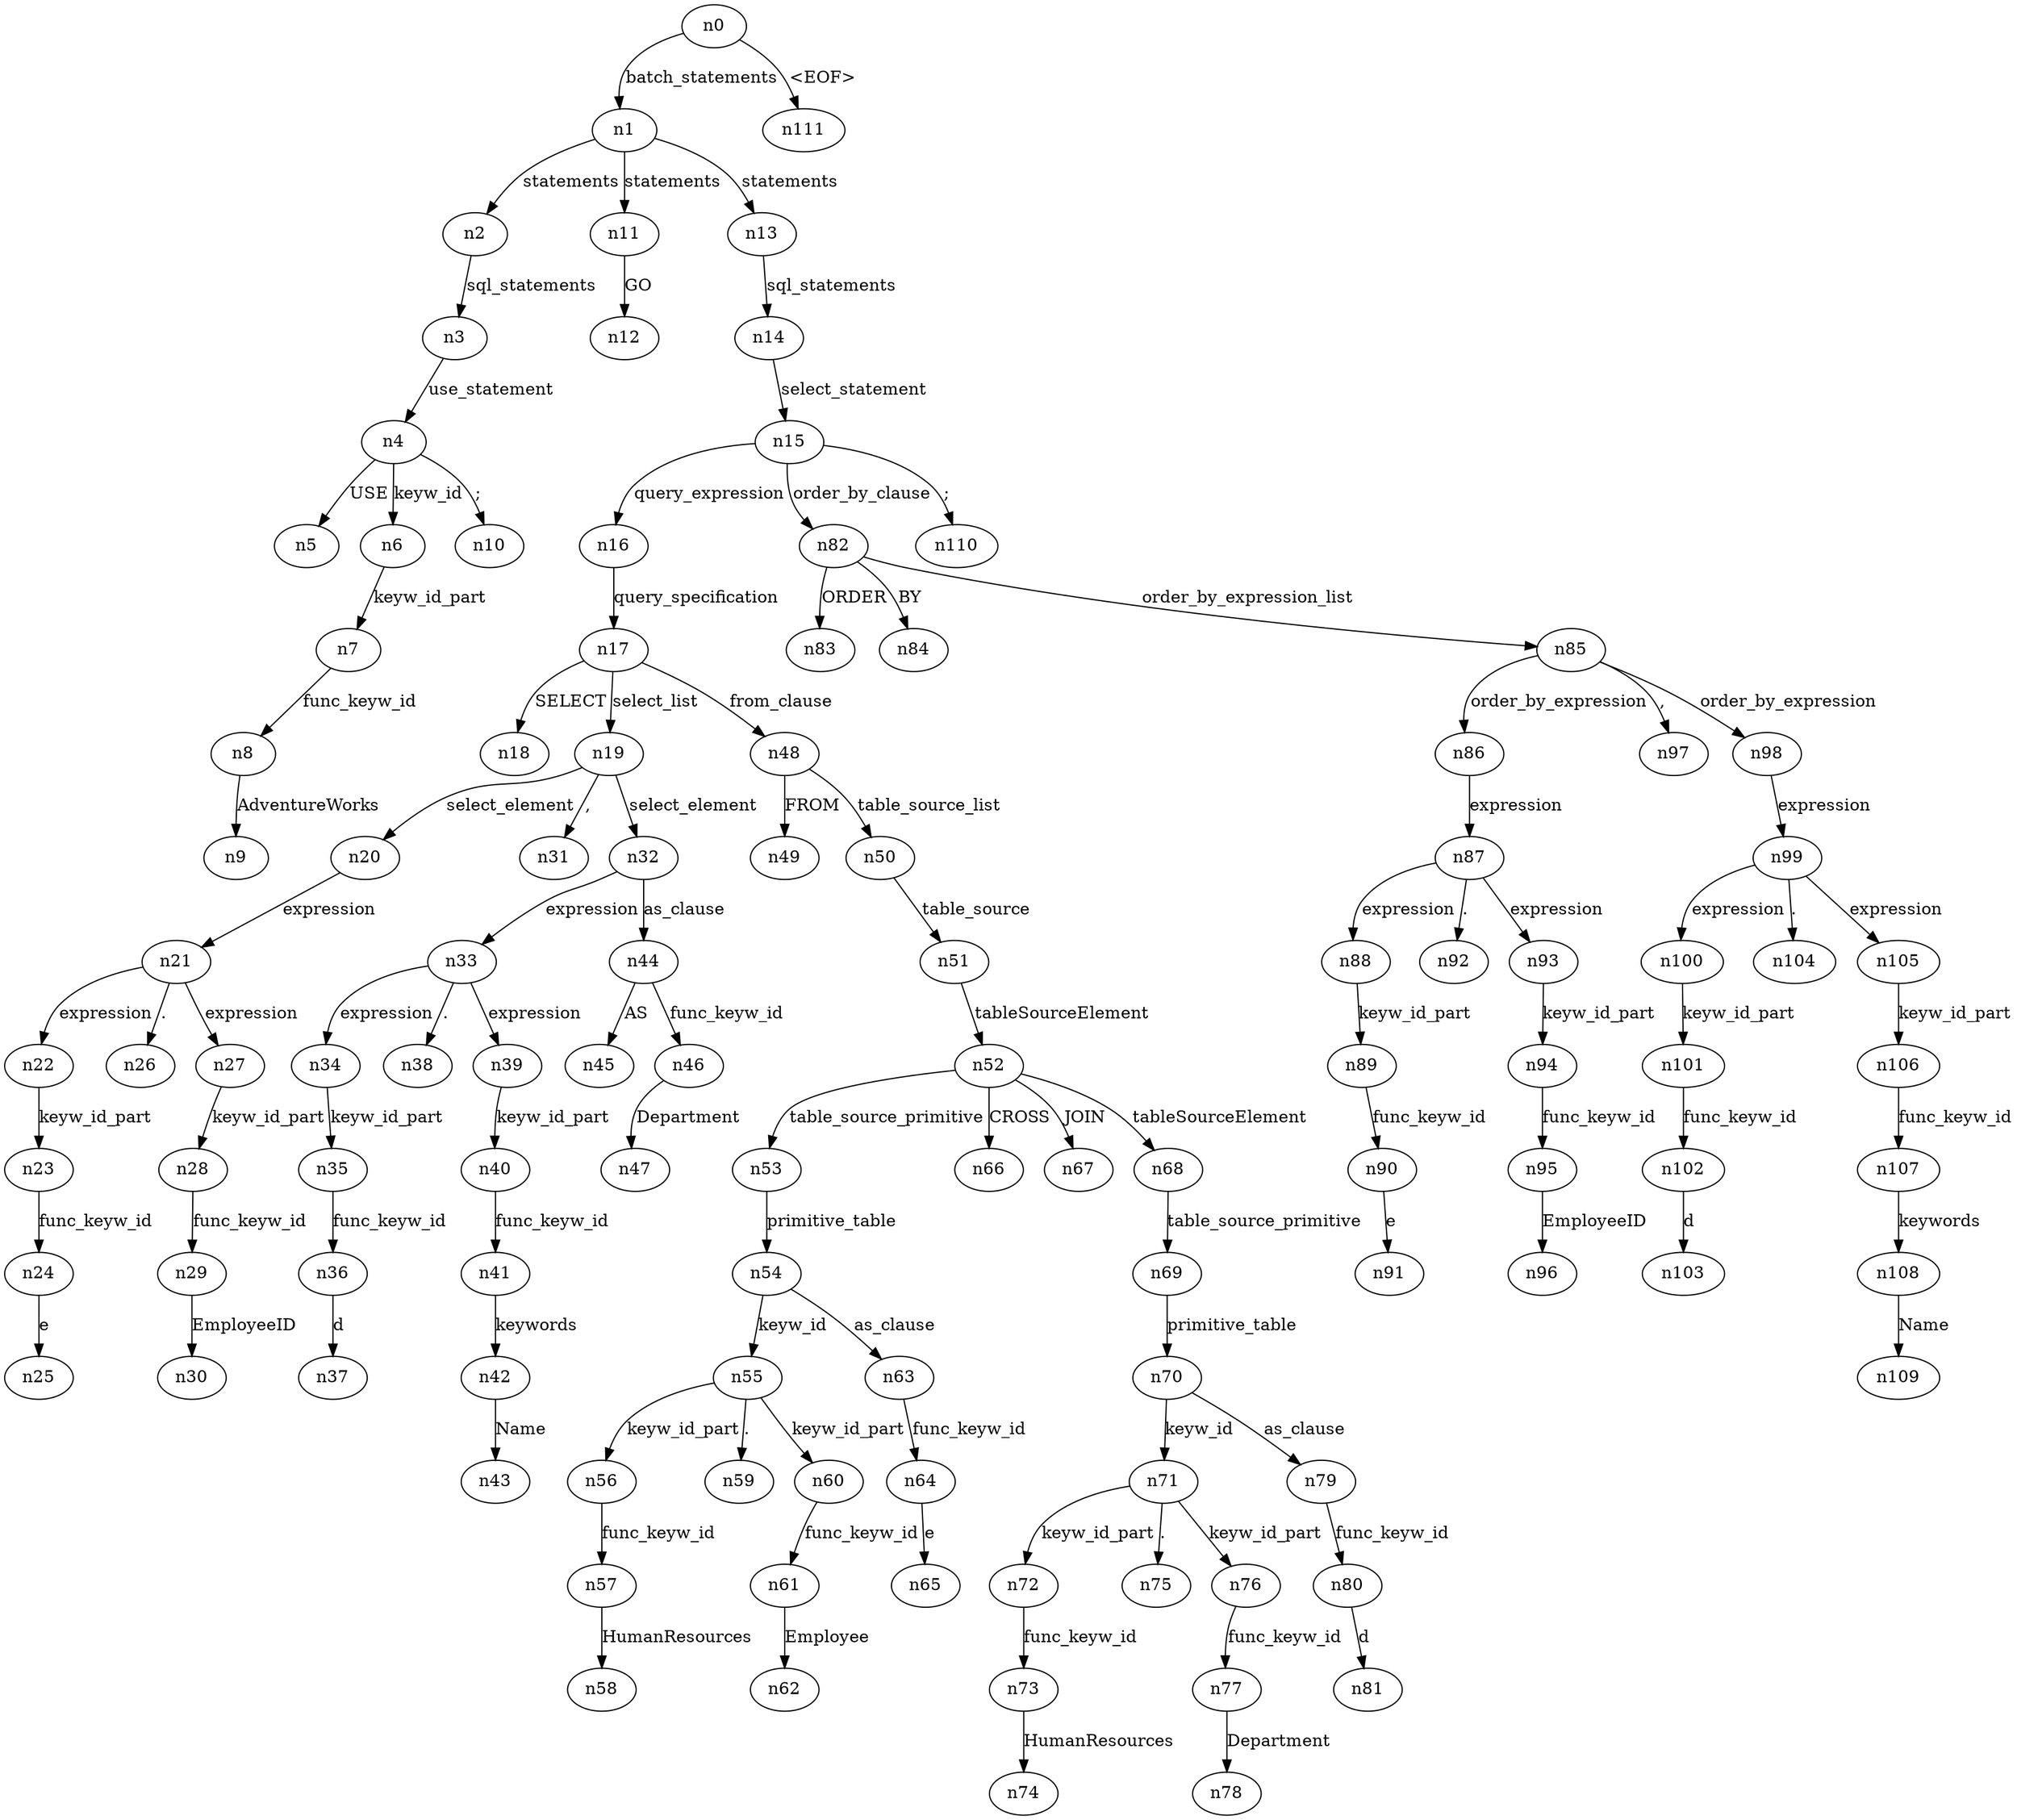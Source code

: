 digraph ParseTree {
  n0 -> n1 [label="batch_statements"];
  n1 -> n2 [label="statements"];
  n2 -> n3 [label="sql_statements"];
  n3 -> n4 [label="use_statement"];
  n4 -> n5 [label="USE"];
  n4 -> n6 [label="keyw_id"];
  n6 -> n7 [label="keyw_id_part"];
  n7 -> n8 [label="func_keyw_id"];
  n8 -> n9 [label="AdventureWorks"];
  n4 -> n10 [label=";"];
  n1 -> n11 [label="statements"];
  n11 -> n12 [label="GO"];
  n1 -> n13 [label="statements"];
  n13 -> n14 [label="sql_statements"];
  n14 -> n15 [label="select_statement"];
  n15 -> n16 [label="query_expression"];
  n16 -> n17 [label="query_specification"];
  n17 -> n18 [label="SELECT"];
  n17 -> n19 [label="select_list"];
  n19 -> n20 [label="select_element"];
  n20 -> n21 [label="expression"];
  n21 -> n22 [label="expression"];
  n22 -> n23 [label="keyw_id_part"];
  n23 -> n24 [label="func_keyw_id"];
  n24 -> n25 [label="e"];
  n21 -> n26 [label="."];
  n21 -> n27 [label="expression"];
  n27 -> n28 [label="keyw_id_part"];
  n28 -> n29 [label="func_keyw_id"];
  n29 -> n30 [label="EmployeeID"];
  n19 -> n31 [label=","];
  n19 -> n32 [label="select_element"];
  n32 -> n33 [label="expression"];
  n33 -> n34 [label="expression"];
  n34 -> n35 [label="keyw_id_part"];
  n35 -> n36 [label="func_keyw_id"];
  n36 -> n37 [label="d"];
  n33 -> n38 [label="."];
  n33 -> n39 [label="expression"];
  n39 -> n40 [label="keyw_id_part"];
  n40 -> n41 [label="func_keyw_id"];
  n41 -> n42 [label="keywords"];
  n42 -> n43 [label="Name"];
  n32 -> n44 [label="as_clause"];
  n44 -> n45 [label="AS"];
  n44 -> n46 [label="func_keyw_id"];
  n46 -> n47 [label="Department"];
  n17 -> n48 [label="from_clause"];
  n48 -> n49 [label="FROM"];
  n48 -> n50 [label="table_source_list"];
  n50 -> n51 [label="table_source"];
  n51 -> n52 [label="tableSourceElement"];
  n52 -> n53 [label="table_source_primitive"];
  n53 -> n54 [label="primitive_table"];
  n54 -> n55 [label="keyw_id"];
  n55 -> n56 [label="keyw_id_part"];
  n56 -> n57 [label="func_keyw_id"];
  n57 -> n58 [label="HumanResources"];
  n55 -> n59 [label="."];
  n55 -> n60 [label="keyw_id_part"];
  n60 -> n61 [label="func_keyw_id"];
  n61 -> n62 [label="Employee"];
  n54 -> n63 [label="as_clause"];
  n63 -> n64 [label="func_keyw_id"];
  n64 -> n65 [label="e"];
  n52 -> n66 [label="CROSS"];
  n52 -> n67 [label="JOIN"];
  n52 -> n68 [label="tableSourceElement"];
  n68 -> n69 [label="table_source_primitive"];
  n69 -> n70 [label="primitive_table"];
  n70 -> n71 [label="keyw_id"];
  n71 -> n72 [label="keyw_id_part"];
  n72 -> n73 [label="func_keyw_id"];
  n73 -> n74 [label="HumanResources"];
  n71 -> n75 [label="."];
  n71 -> n76 [label="keyw_id_part"];
  n76 -> n77 [label="func_keyw_id"];
  n77 -> n78 [label="Department"];
  n70 -> n79 [label="as_clause"];
  n79 -> n80 [label="func_keyw_id"];
  n80 -> n81 [label="d"];
  n15 -> n82 [label="order_by_clause"];
  n82 -> n83 [label="ORDER"];
  n82 -> n84 [label="BY"];
  n82 -> n85 [label="order_by_expression_list"];
  n85 -> n86 [label="order_by_expression"];
  n86 -> n87 [label="expression"];
  n87 -> n88 [label="expression"];
  n88 -> n89 [label="keyw_id_part"];
  n89 -> n90 [label="func_keyw_id"];
  n90 -> n91 [label="e"];
  n87 -> n92 [label="."];
  n87 -> n93 [label="expression"];
  n93 -> n94 [label="keyw_id_part"];
  n94 -> n95 [label="func_keyw_id"];
  n95 -> n96 [label="EmployeeID"];
  n85 -> n97 [label=","];
  n85 -> n98 [label="order_by_expression"];
  n98 -> n99 [label="expression"];
  n99 -> n100 [label="expression"];
  n100 -> n101 [label="keyw_id_part"];
  n101 -> n102 [label="func_keyw_id"];
  n102 -> n103 [label="d"];
  n99 -> n104 [label="."];
  n99 -> n105 [label="expression"];
  n105 -> n106 [label="keyw_id_part"];
  n106 -> n107 [label="func_keyw_id"];
  n107 -> n108 [label="keywords"];
  n108 -> n109 [label="Name"];
  n15 -> n110 [label=";"];
  n0 -> n111 [label="<EOF>"];
}